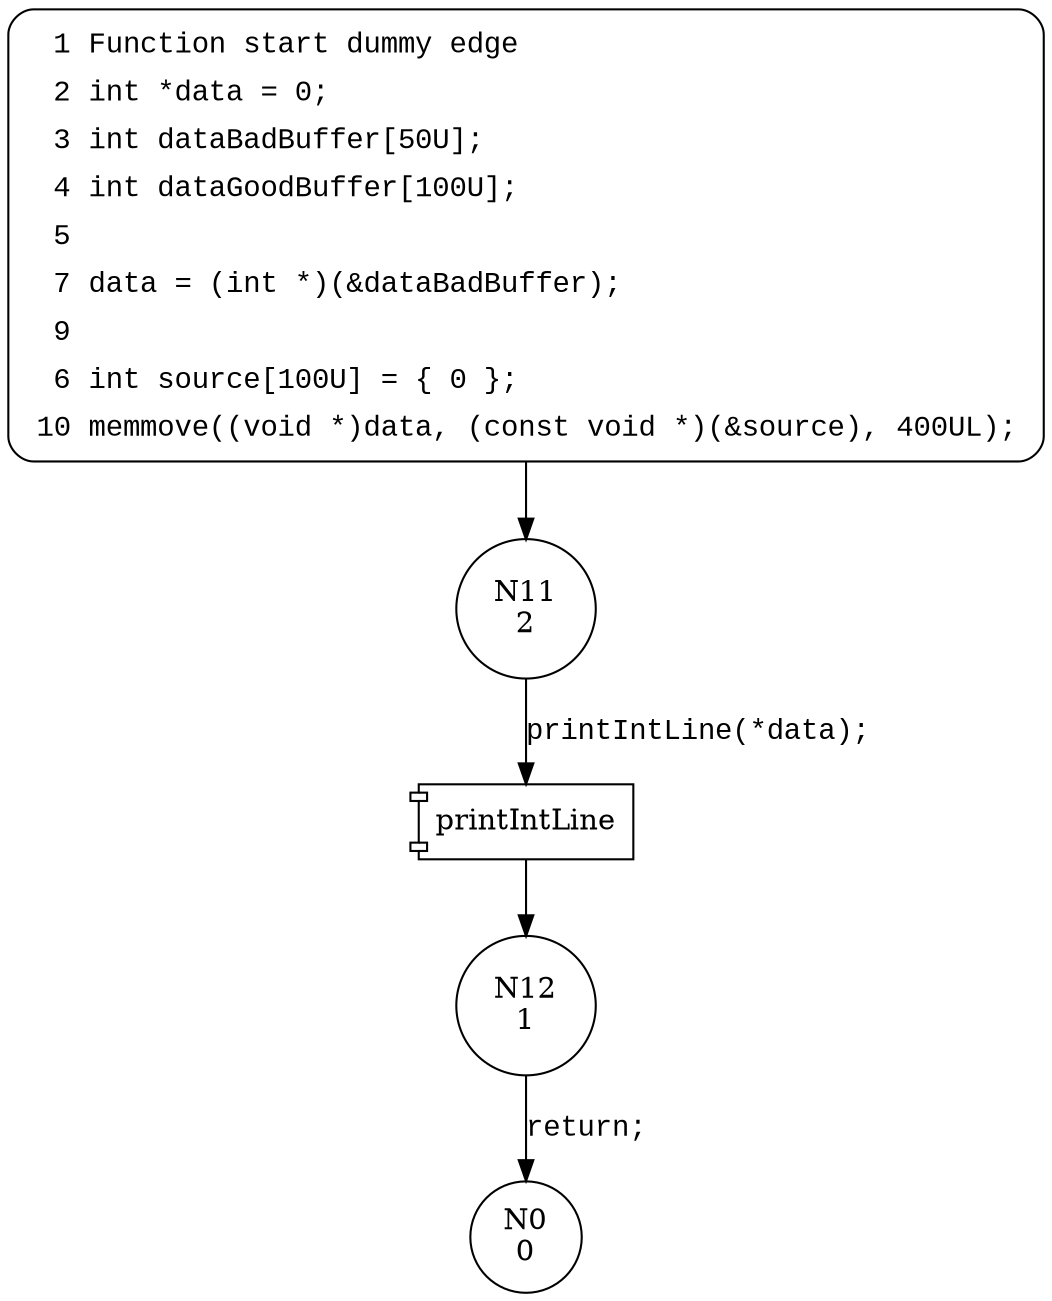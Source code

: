 digraph CWE121_Stack_Based_Buffer_Overflow__CWE805_int_declare_memmove_06_bad {
11 [shape="circle" label="N11\n2"]
12 [shape="circle" label="N12\n1"]
0 [shape="circle" label="N0\n0"]
1 [style="filled,bold" penwidth="1" fillcolor="white" fontname="Courier New" shape="Mrecord" label=<<table border="0" cellborder="0" cellpadding="3" bgcolor="white"><tr><td align="right">1</td><td align="left">Function start dummy edge</td></tr><tr><td align="right">2</td><td align="left">int *data = 0;</td></tr><tr><td align="right">3</td><td align="left">int dataBadBuffer[50U];</td></tr><tr><td align="right">4</td><td align="left">int dataGoodBuffer[100U];</td></tr><tr><td align="right">5</td><td align="left"></td></tr><tr><td align="right">7</td><td align="left">data = (int *)(&amp;dataBadBuffer);</td></tr><tr><td align="right">9</td><td align="left"></td></tr><tr><td align="right">6</td><td align="left">int source[100U] = &#123; 0 &#125;;</td></tr><tr><td align="right">10</td><td align="left">memmove((void *)data, (const void *)(&amp;source), 400UL);</td></tr></table>>]
1 -> 11[label=""]
100013 [shape="component" label="printIntLine"]
11 -> 100013 [label="printIntLine(*data);" fontname="Courier New"]
100013 -> 12 [label="" fontname="Courier New"]
12 -> 0 [label="return;" fontname="Courier New"]
}